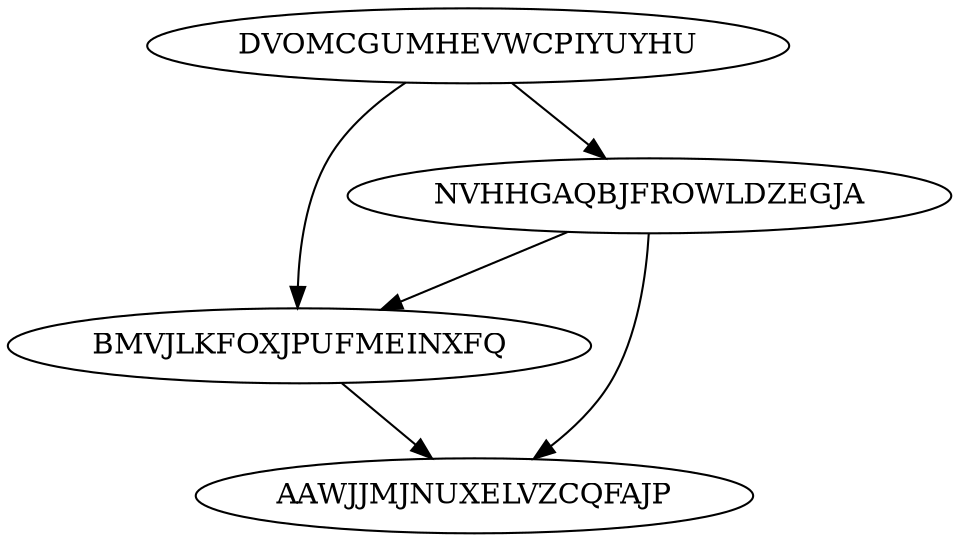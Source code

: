 digraph "N4M5" {
	DVOMCGUMHEVWCPIYUYHU			[Weight=13, Start=0, Processor=1];
	NVHHGAQBJFROWLDZEGJA			[Weight=15, Start=13, Processor=1];
	BMVJLKFOXJPUFMEINXFQ			[Weight=11, Start=28, Processor=1];
	AAWJJMJNUXELVZCQFAJP			[Weight=12, Start=39, Processor=1];
	NVHHGAQBJFROWLDZEGJA -> AAWJJMJNUXELVZCQFAJP		[Weight=17];
	DVOMCGUMHEVWCPIYUYHU -> BMVJLKFOXJPUFMEINXFQ		[Weight=16];
	DVOMCGUMHEVWCPIYUYHU -> NVHHGAQBJFROWLDZEGJA		[Weight=19];
	BMVJLKFOXJPUFMEINXFQ -> AAWJJMJNUXELVZCQFAJP		[Weight=13];
	NVHHGAQBJFROWLDZEGJA -> BMVJLKFOXJPUFMEINXFQ		[Weight=13];
}

